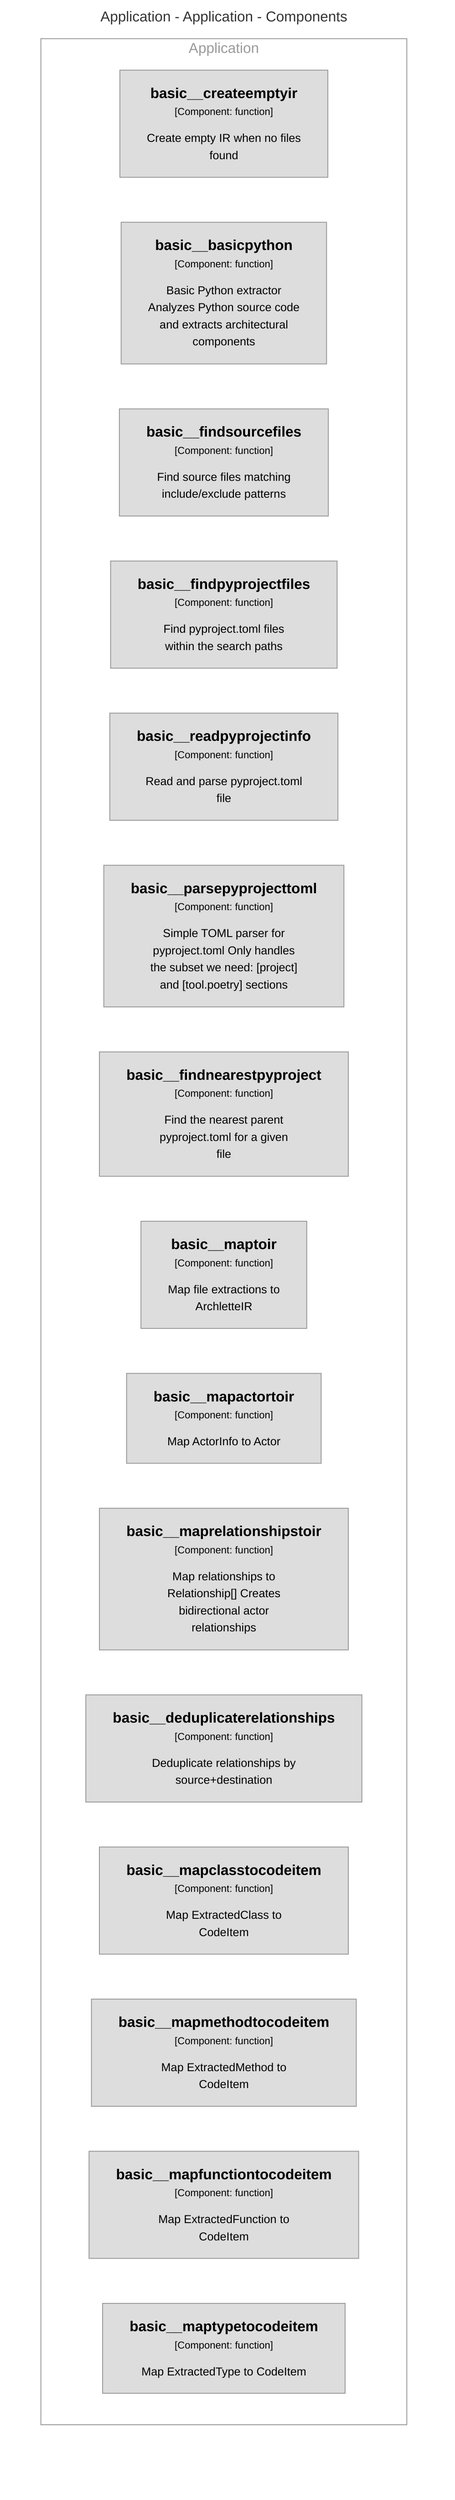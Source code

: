 graph TB
  linkStyle default fill:#ffffff

  subgraph diagram ["Application - Application - Components"]
    style diagram fill:#ffffff,stroke:#ffffff

    subgraph 8 ["Application"]
      style 8 fill:#ffffff,stroke:#9a9a9a,color:#9a9a9a

      126["<div style='font-weight: bold'>basic__findsourcefiles</div><div style='font-size: 70%; margin-top: 0px'>[Component: function]</div><div style='font-size: 80%; margin-top:10px'>Find source files matching<br />include/exclude patterns</div>"]
      style 126 fill:#dddddd,stroke:#9a9a9a,color:#000000
      127["<div style='font-weight: bold'>basic__findpyprojectfiles</div><div style='font-size: 70%; margin-top: 0px'>[Component: function]</div><div style='font-size: 80%; margin-top:10px'>Find pyproject.toml files<br />within the search paths</div>"]
      style 127 fill:#dddddd,stroke:#9a9a9a,color:#000000
      128["<div style='font-weight: bold'>basic__readpyprojectinfo</div><div style='font-size: 70%; margin-top: 0px'>[Component: function]</div><div style='font-size: 80%; margin-top:10px'>Read and parse pyproject.toml<br />file</div>"]
      style 128 fill:#dddddd,stroke:#9a9a9a,color:#000000
      129["<div style='font-weight: bold'>basic__parsepyprojecttoml</div><div style='font-size: 70%; margin-top: 0px'>[Component: function]</div><div style='font-size: 80%; margin-top:10px'>Simple TOML parser for<br />pyproject.toml Only handles<br />the subset we need: [project]<br />and [tool.poetry] sections</div>"]
      style 129 fill:#dddddd,stroke:#9a9a9a,color:#000000
      130["<div style='font-weight: bold'>basic__findnearestpyproject</div><div style='font-size: 70%; margin-top: 0px'>[Component: function]</div><div style='font-size: 80%; margin-top:10px'>Find the nearest parent<br />pyproject.toml for a given<br />file</div>"]
      style 130 fill:#dddddd,stroke:#9a9a9a,color:#000000
      144["<div style='font-weight: bold'>basic__maptoir</div><div style='font-size: 70%; margin-top: 0px'>[Component: function]</div><div style='font-size: 80%; margin-top:10px'>Map file extractions to<br />ArchletteIR</div>"]
      style 144 fill:#dddddd,stroke:#9a9a9a,color:#000000
      145["<div style='font-weight: bold'>basic__mapactortoir</div><div style='font-size: 70%; margin-top: 0px'>[Component: function]</div><div style='font-size: 80%; margin-top:10px'>Map ActorInfo to Actor</div>"]
      style 145 fill:#dddddd,stroke:#9a9a9a,color:#000000
      146["<div style='font-weight: bold'>basic__maprelationshipstoir</div><div style='font-size: 70%; margin-top: 0px'>[Component: function]</div><div style='font-size: 80%; margin-top:10px'>Map relationships to<br />Relationship[] Creates<br />bidirectional actor<br />relationships</div>"]
      style 146 fill:#dddddd,stroke:#9a9a9a,color:#000000
      147["<div style='font-weight: bold'>basic__deduplicaterelationships</div><div style='font-size: 70%; margin-top: 0px'>[Component: function]</div><div style='font-size: 80%; margin-top:10px'>Deduplicate relationships by<br />source+destination</div>"]
      style 147 fill:#dddddd,stroke:#9a9a9a,color:#000000
      148["<div style='font-weight: bold'>basic__mapclasstocodeitem</div><div style='font-size: 70%; margin-top: 0px'>[Component: function]</div><div style='font-size: 80%; margin-top:10px'>Map ExtractedClass to<br />CodeItem</div>"]
      style 148 fill:#dddddd,stroke:#9a9a9a,color:#000000
      149["<div style='font-weight: bold'>basic__mapmethodtocodeitem</div><div style='font-size: 70%; margin-top: 0px'>[Component: function]</div><div style='font-size: 80%; margin-top:10px'>Map ExtractedMethod to<br />CodeItem</div>"]
      style 149 fill:#dddddd,stroke:#9a9a9a,color:#000000
      150["<div style='font-weight: bold'>basic__mapfunctiontocodeitem</div><div style='font-size: 70%; margin-top: 0px'>[Component: function]</div><div style='font-size: 80%; margin-top:10px'>Map ExtractedFunction to<br />CodeItem</div>"]
      style 150 fill:#dddddd,stroke:#9a9a9a,color:#000000
      151["<div style='font-weight: bold'>basic__maptypetocodeitem</div><div style='font-size: 70%; margin-top: 0px'>[Component: function]</div><div style='font-size: 80%; margin-top:10px'>Map ExtractedType to CodeItem</div>"]
      style 151 fill:#dddddd,stroke:#9a9a9a,color:#000000
      70["<div style='font-weight: bold'>basic__createemptyir</div><div style='font-size: 70%; margin-top: 0px'>[Component: function]</div><div style='font-size: 80%; margin-top:10px'>Create empty IR when no files<br />found</div>"]
      style 70 fill:#dddddd,stroke:#9a9a9a,color:#000000
      71["<div style='font-weight: bold'>basic__basicpython</div><div style='font-size: 70%; margin-top: 0px'>[Component: function]</div><div style='font-size: 80%; margin-top:10px'>Basic Python extractor<br />Analyzes Python source code<br />and extracts architectural<br />components</div>"]
      style 71 fill:#dddddd,stroke:#9a9a9a,color:#000000
    end

  end